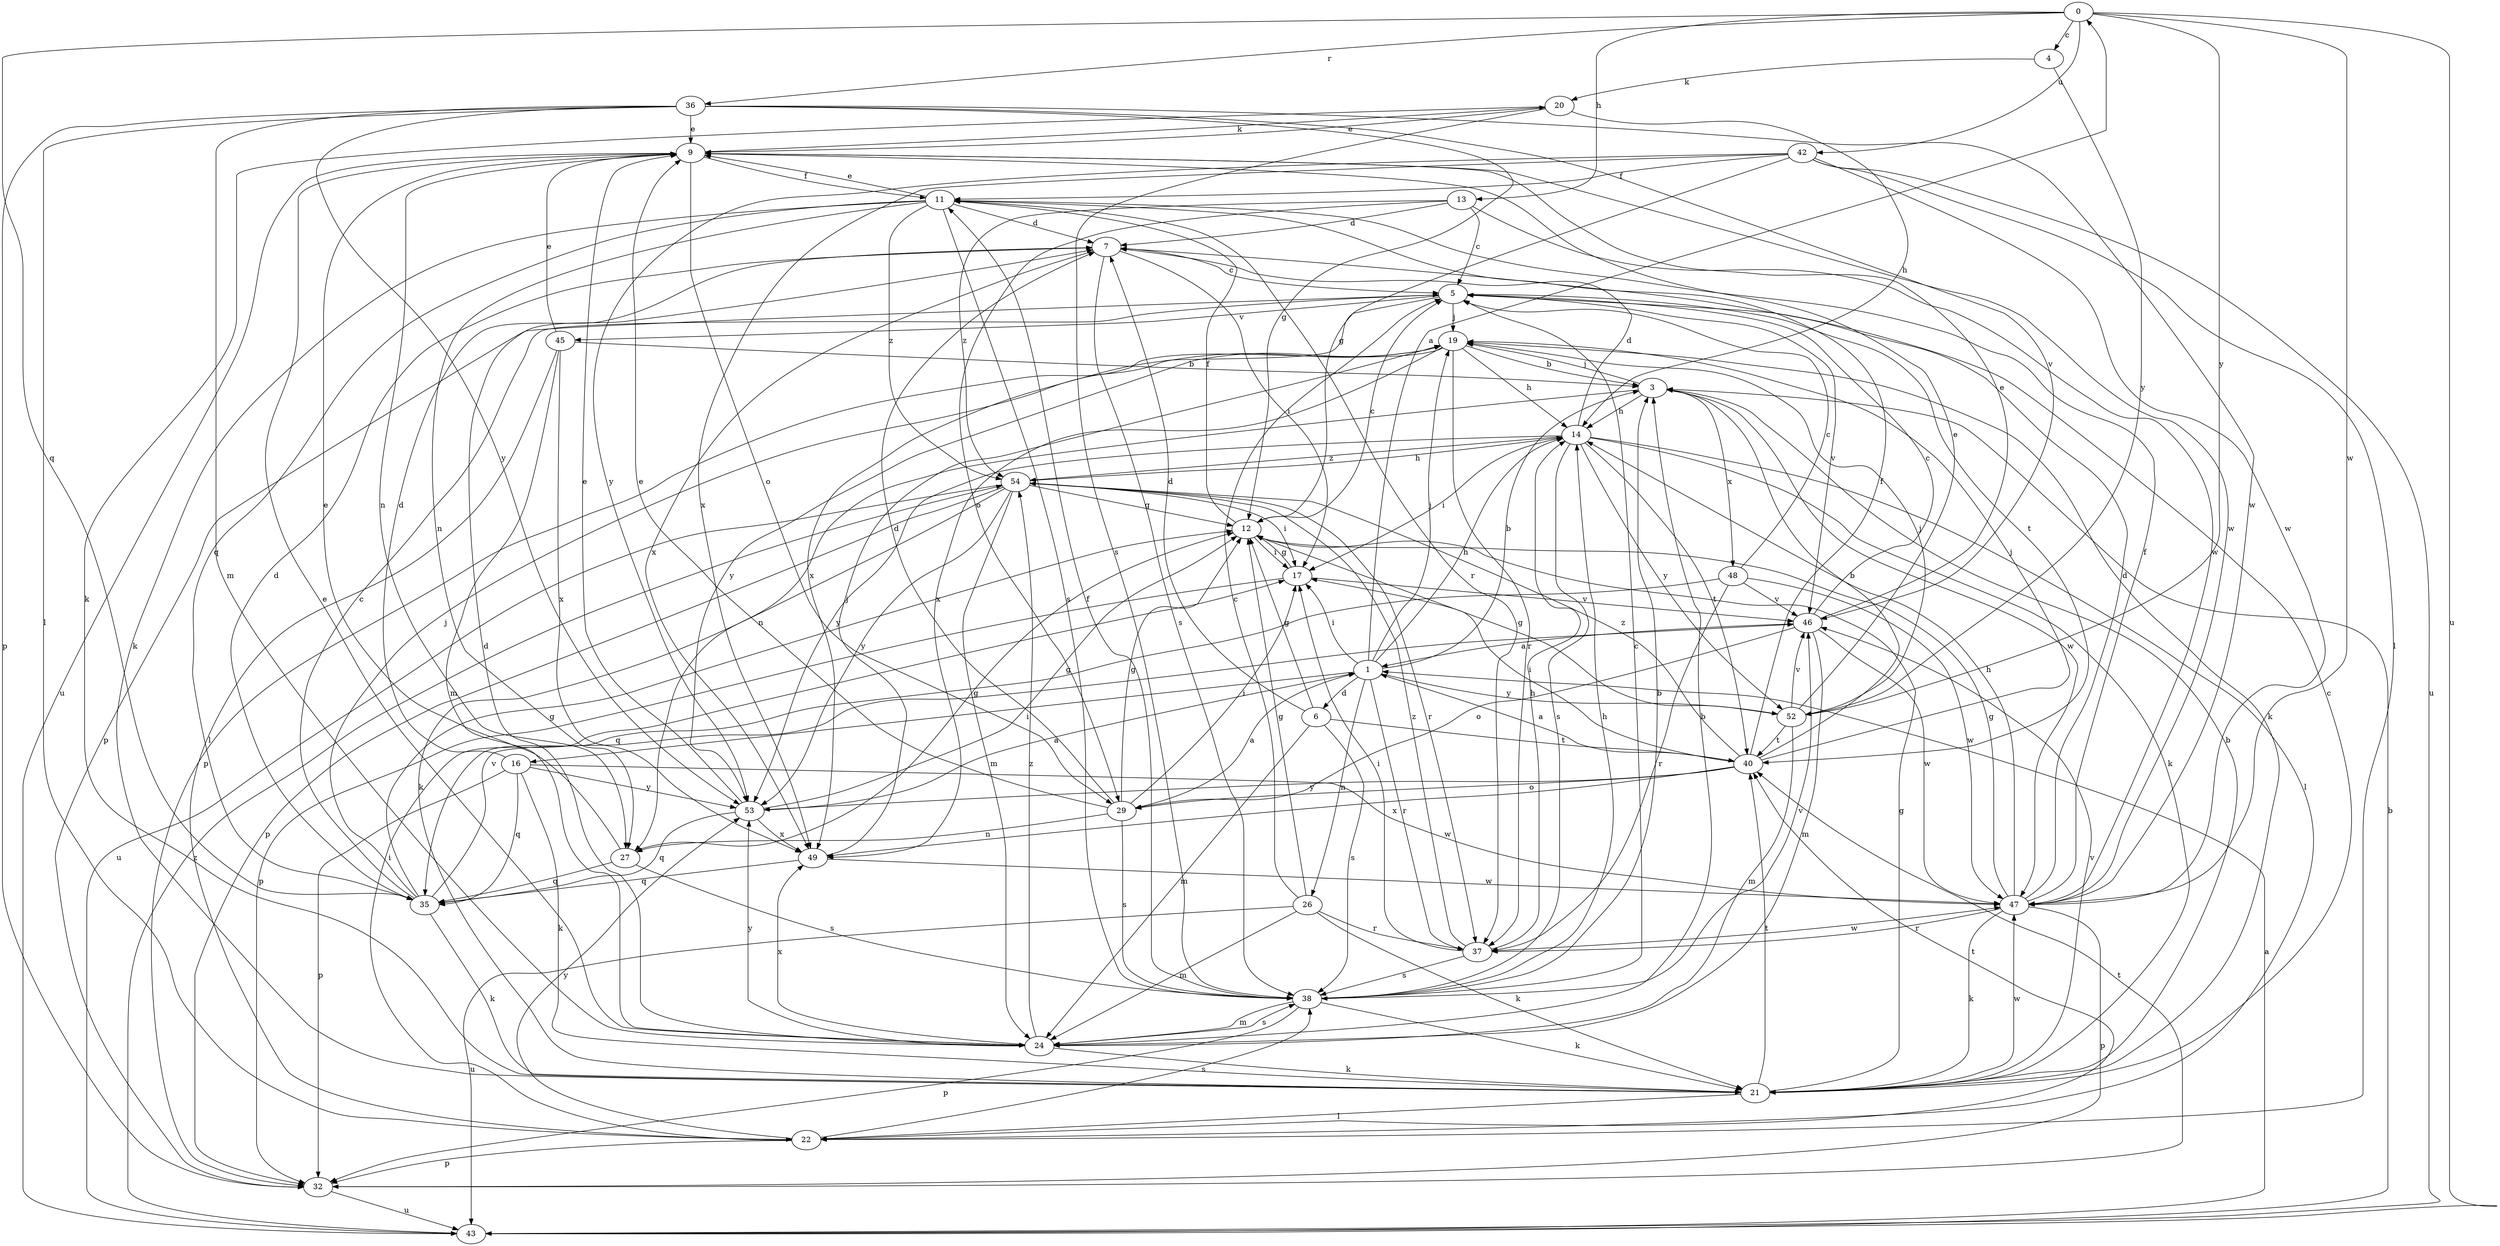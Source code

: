 strict digraph  {
0;
1;
3;
4;
5;
6;
7;
9;
11;
12;
13;
14;
16;
17;
19;
20;
21;
22;
24;
26;
27;
29;
32;
35;
36;
37;
38;
40;
42;
43;
45;
46;
47;
48;
49;
52;
53;
54;
0 -> 4  [label=c];
0 -> 13  [label=h];
0 -> 35  [label=q];
0 -> 36  [label=r];
0 -> 42  [label=u];
0 -> 43  [label=u];
0 -> 47  [label=w];
0 -> 52  [label=y];
1 -> 0  [label=a];
1 -> 3  [label=b];
1 -> 6  [label=d];
1 -> 14  [label=h];
1 -> 16  [label=i];
1 -> 17  [label=i];
1 -> 19  [label=j];
1 -> 26  [label=n];
1 -> 37  [label=r];
1 -> 52  [label=y];
3 -> 14  [label=h];
3 -> 19  [label=j];
3 -> 27  [label=n];
3 -> 47  [label=w];
3 -> 48  [label=x];
4 -> 20  [label=k];
4 -> 52  [label=y];
5 -> 19  [label=j];
5 -> 32  [label=p];
5 -> 40  [label=t];
5 -> 45  [label=v];
5 -> 46  [label=v];
5 -> 49  [label=x];
6 -> 7  [label=d];
6 -> 12  [label=g];
6 -> 24  [label=m];
6 -> 38  [label=s];
6 -> 40  [label=t];
7 -> 5  [label=c];
7 -> 17  [label=i];
7 -> 38  [label=s];
7 -> 49  [label=x];
9 -> 11  [label=f];
9 -> 20  [label=k];
9 -> 27  [label=n];
9 -> 29  [label=o];
9 -> 43  [label=u];
9 -> 47  [label=w];
11 -> 7  [label=d];
11 -> 9  [label=e];
11 -> 21  [label=k];
11 -> 27  [label=n];
11 -> 35  [label=q];
11 -> 37  [label=r];
11 -> 38  [label=s];
11 -> 54  [label=z];
12 -> 5  [label=c];
12 -> 11  [label=f];
12 -> 17  [label=i];
13 -> 5  [label=c];
13 -> 7  [label=d];
13 -> 29  [label=o];
13 -> 47  [label=w];
13 -> 54  [label=z];
14 -> 7  [label=d];
14 -> 17  [label=i];
14 -> 21  [label=k];
14 -> 22  [label=l];
14 -> 38  [label=s];
14 -> 40  [label=t];
14 -> 52  [label=y];
14 -> 53  [label=y];
14 -> 54  [label=z];
16 -> 7  [label=d];
16 -> 21  [label=k];
16 -> 32  [label=p];
16 -> 35  [label=q];
16 -> 47  [label=w];
16 -> 53  [label=y];
17 -> 12  [label=g];
17 -> 32  [label=p];
17 -> 46  [label=v];
19 -> 3  [label=b];
19 -> 14  [label=h];
19 -> 21  [label=k];
19 -> 32  [label=p];
19 -> 37  [label=r];
19 -> 49  [label=x];
19 -> 53  [label=y];
20 -> 9  [label=e];
20 -> 14  [label=h];
20 -> 21  [label=k];
20 -> 38  [label=s];
21 -> 3  [label=b];
21 -> 5  [label=c];
21 -> 12  [label=g];
21 -> 22  [label=l];
21 -> 40  [label=t];
21 -> 46  [label=v];
21 -> 47  [label=w];
22 -> 17  [label=i];
22 -> 32  [label=p];
22 -> 38  [label=s];
22 -> 40  [label=t];
22 -> 53  [label=y];
24 -> 3  [label=b];
24 -> 7  [label=d];
24 -> 9  [label=e];
24 -> 21  [label=k];
24 -> 38  [label=s];
24 -> 49  [label=x];
24 -> 53  [label=y];
24 -> 54  [label=z];
26 -> 5  [label=c];
26 -> 12  [label=g];
26 -> 21  [label=k];
26 -> 24  [label=m];
26 -> 37  [label=r];
26 -> 43  [label=u];
27 -> 9  [label=e];
27 -> 12  [label=g];
27 -> 35  [label=q];
27 -> 38  [label=s];
29 -> 1  [label=a];
29 -> 7  [label=d];
29 -> 9  [label=e];
29 -> 12  [label=g];
29 -> 17  [label=i];
29 -> 27  [label=n];
29 -> 38  [label=s];
32 -> 40  [label=t];
32 -> 43  [label=u];
35 -> 5  [label=c];
35 -> 7  [label=d];
35 -> 12  [label=g];
35 -> 19  [label=j];
35 -> 21  [label=k];
35 -> 46  [label=v];
36 -> 9  [label=e];
36 -> 12  [label=g];
36 -> 22  [label=l];
36 -> 24  [label=m];
36 -> 32  [label=p];
36 -> 46  [label=v];
36 -> 47  [label=w];
36 -> 53  [label=y];
37 -> 14  [label=h];
37 -> 17  [label=i];
37 -> 38  [label=s];
37 -> 47  [label=w];
37 -> 54  [label=z];
38 -> 3  [label=b];
38 -> 5  [label=c];
38 -> 11  [label=f];
38 -> 14  [label=h];
38 -> 21  [label=k];
38 -> 24  [label=m];
38 -> 32  [label=p];
38 -> 46  [label=v];
40 -> 1  [label=a];
40 -> 3  [label=b];
40 -> 11  [label=f];
40 -> 17  [label=i];
40 -> 19  [label=j];
40 -> 29  [label=o];
40 -> 49  [label=x];
40 -> 53  [label=y];
40 -> 54  [label=z];
42 -> 11  [label=f];
42 -> 12  [label=g];
42 -> 22  [label=l];
42 -> 43  [label=u];
42 -> 47  [label=w];
42 -> 49  [label=x];
42 -> 53  [label=y];
43 -> 1  [label=a];
43 -> 3  [label=b];
43 -> 54  [label=z];
45 -> 3  [label=b];
45 -> 9  [label=e];
45 -> 22  [label=l];
45 -> 24  [label=m];
45 -> 49  [label=x];
46 -> 1  [label=a];
46 -> 5  [label=c];
46 -> 9  [label=e];
46 -> 24  [label=m];
46 -> 29  [label=o];
46 -> 47  [label=w];
47 -> 7  [label=d];
47 -> 11  [label=f];
47 -> 12  [label=g];
47 -> 14  [label=h];
47 -> 21  [label=k];
47 -> 32  [label=p];
47 -> 37  [label=r];
48 -> 5  [label=c];
48 -> 35  [label=q];
48 -> 37  [label=r];
48 -> 46  [label=v];
48 -> 47  [label=w];
49 -> 19  [label=j];
49 -> 35  [label=q];
49 -> 47  [label=w];
52 -> 9  [label=e];
52 -> 12  [label=g];
52 -> 19  [label=j];
52 -> 24  [label=m];
52 -> 40  [label=t];
52 -> 46  [label=v];
53 -> 1  [label=a];
53 -> 9  [label=e];
53 -> 12  [label=g];
53 -> 35  [label=q];
53 -> 49  [label=x];
54 -> 12  [label=g];
54 -> 14  [label=h];
54 -> 17  [label=i];
54 -> 21  [label=k];
54 -> 24  [label=m];
54 -> 32  [label=p];
54 -> 37  [label=r];
54 -> 43  [label=u];
54 -> 53  [label=y];
}
